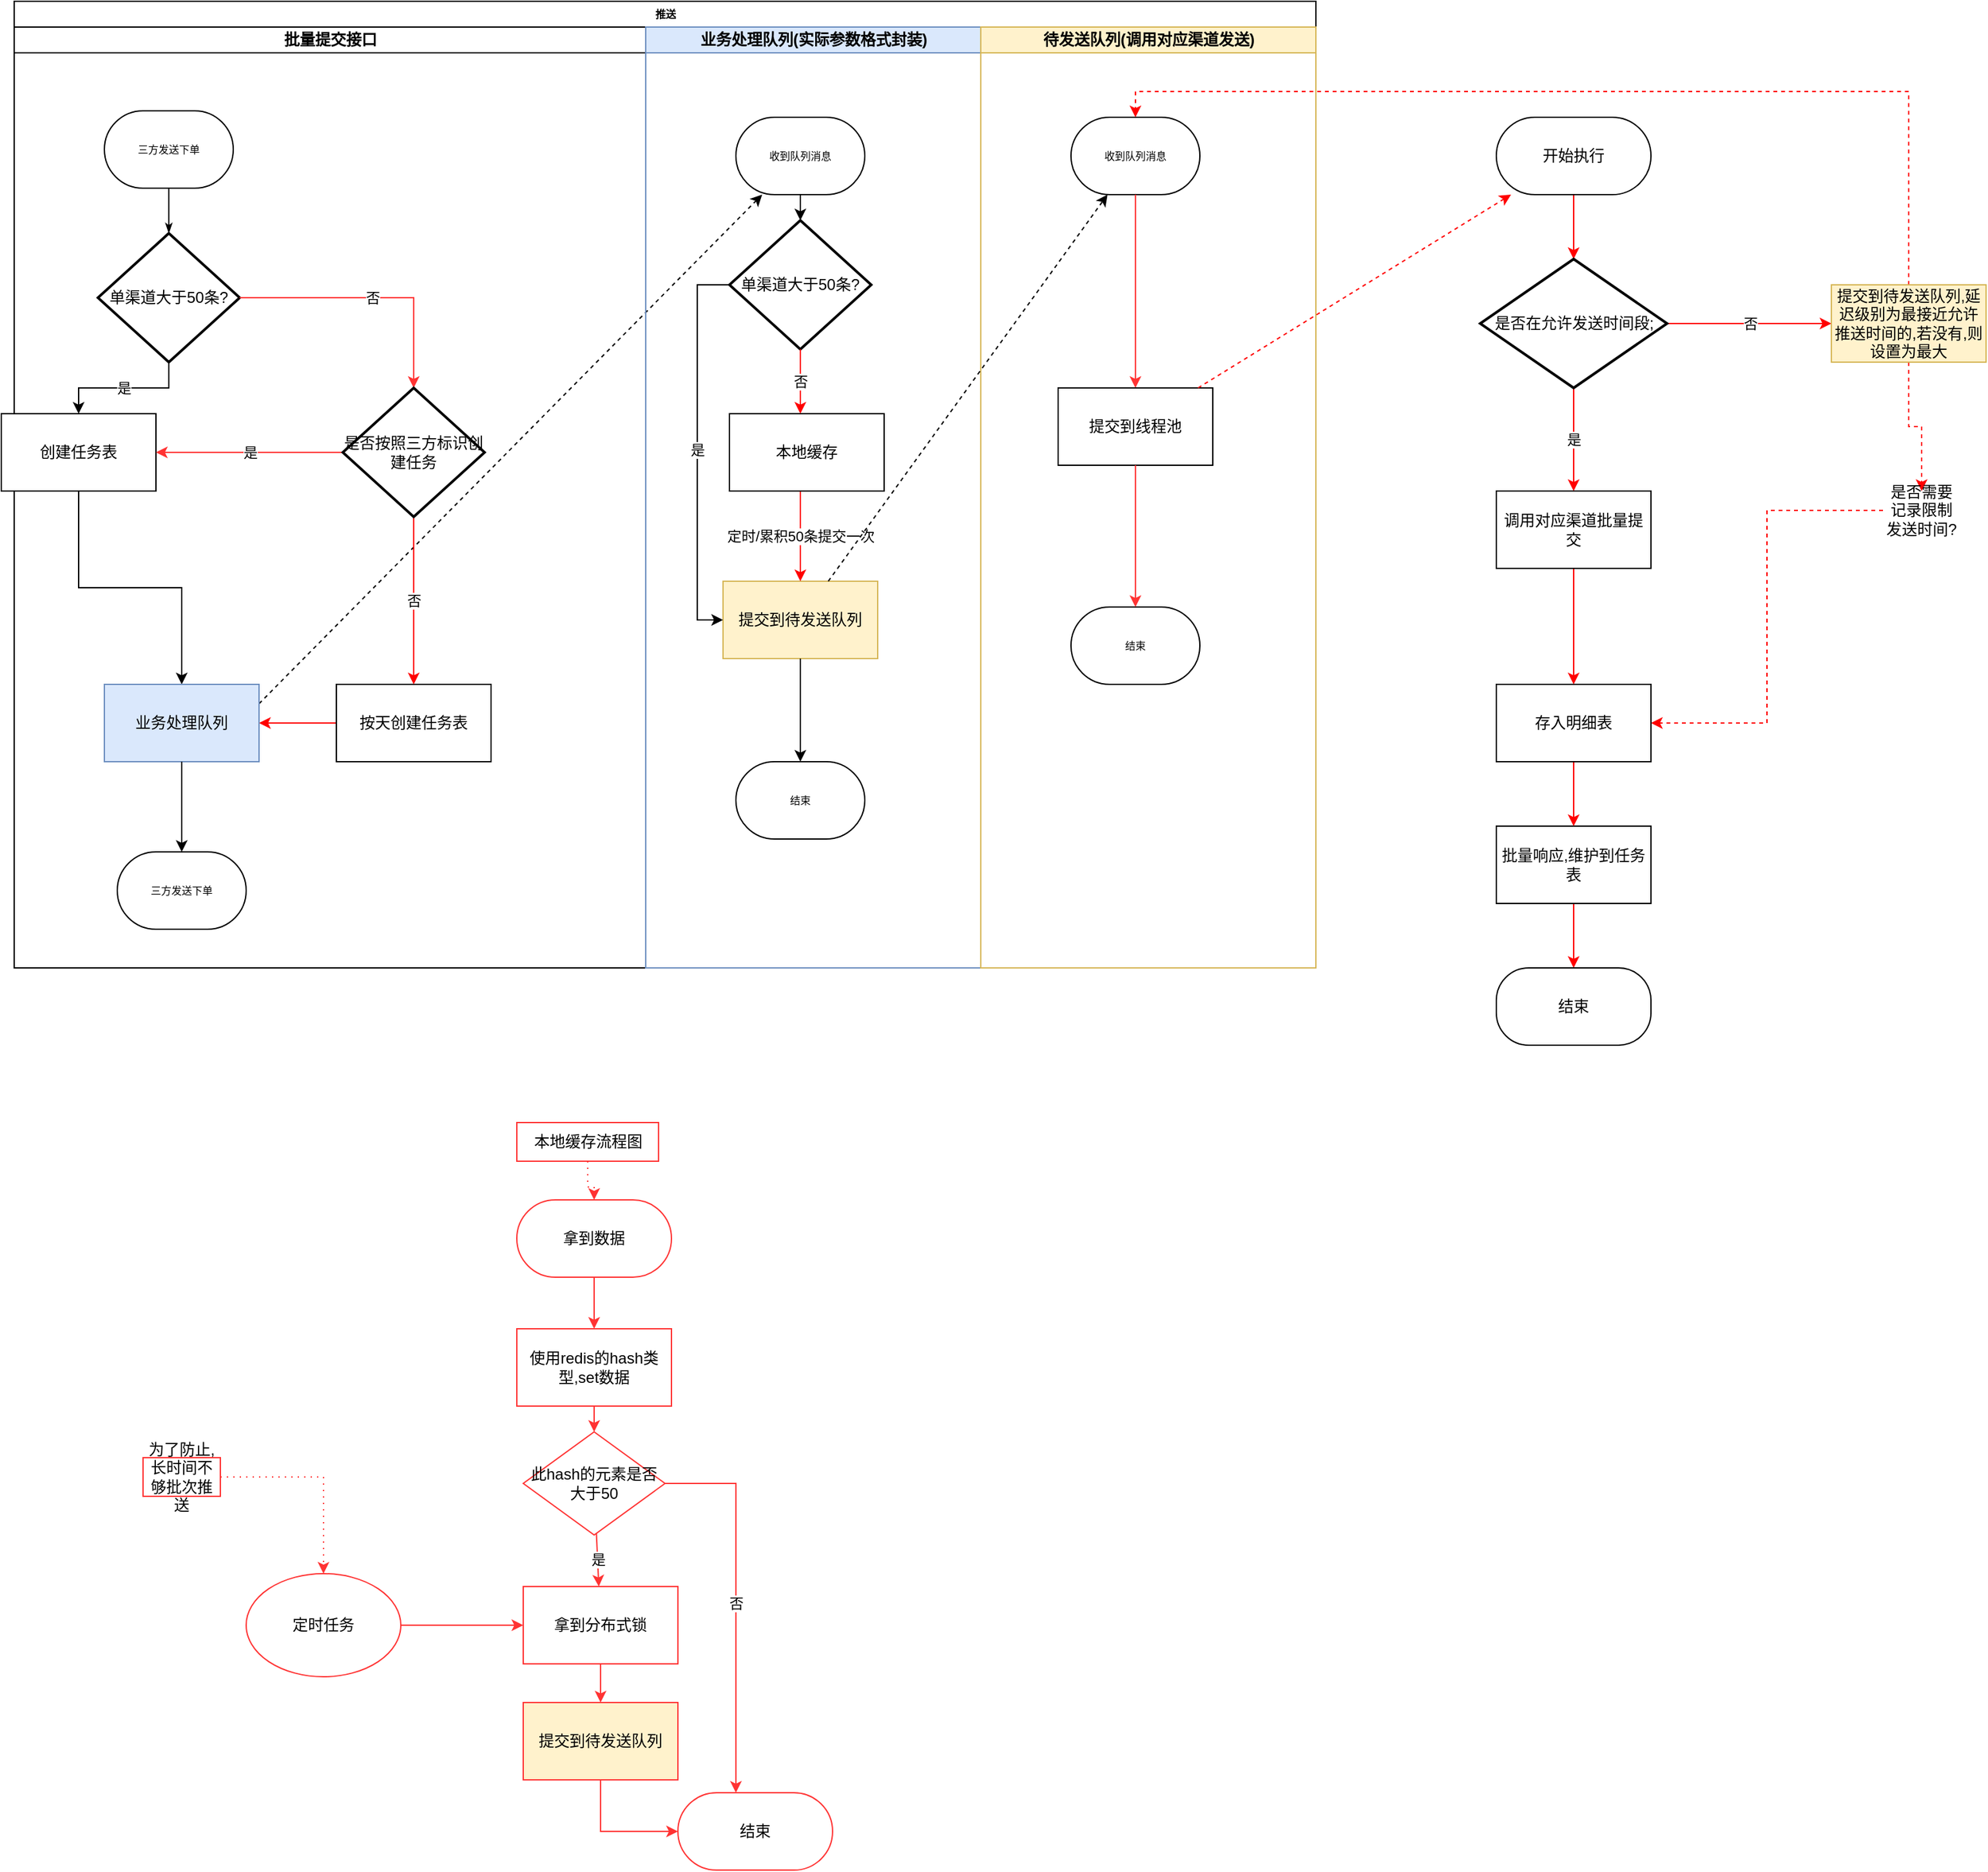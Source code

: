 <mxfile version="20.0.3" type="github">
  <diagram id="C5RBs43oDa-KdzZeNtuy" name="Page-1">
    <mxGraphModel dx="1038" dy="579" grid="1" gridSize="10" guides="1" tooltips="1" connect="1" arrows="1" fold="1" page="1" pageScale="1" pageWidth="3300" pageHeight="4681" math="0" shadow="0">
      <root>
        <mxCell id="WIyWlLk6GJQsqaUBKTNV-0" />
        <mxCell id="WIyWlLk6GJQsqaUBKTNV-1" parent="WIyWlLk6GJQsqaUBKTNV-0" />
        <mxCell id="mbmvQlX0xwVgaDl7BcdG-14" value="推送" style="swimlane;html=1;childLayout=stackLayout;startSize=20;rounded=0;shadow=0;labelBackgroundColor=none;strokeWidth=1;fontFamily=Verdana;fontSize=8;align=center;" parent="WIyWlLk6GJQsqaUBKTNV-1" vertex="1">
          <mxGeometry x="10" y="30" width="1010" height="750" as="geometry" />
        </mxCell>
        <mxCell id="mbmvQlX0xwVgaDl7BcdG-85" style="rounded=0;orthogonalLoop=1;jettySize=auto;html=1;dashed=1;exitX=1;exitY=0.25;exitDx=0;exitDy=0;" parent="mbmvQlX0xwVgaDl7BcdG-14" source="mbmvQlX0xwVgaDl7BcdG-70" target="mbmvQlX0xwVgaDl7BcdG-75" edge="1">
          <mxGeometry relative="1" as="geometry" />
        </mxCell>
        <mxCell id="mbmvQlX0xwVgaDl7BcdG-15" value="批量提交接口" style="swimlane;html=1;startSize=20;" parent="mbmvQlX0xwVgaDl7BcdG-14" vertex="1">
          <mxGeometry y="20" width="490" height="730" as="geometry" />
        </mxCell>
        <mxCell id="mbmvQlX0xwVgaDl7BcdG-16" value="三方发送下单" style="rounded=1;whiteSpace=wrap;html=1;shadow=0;labelBackgroundColor=none;strokeWidth=1;fontFamily=Verdana;fontSize=8;align=center;arcSize=50;" parent="mbmvQlX0xwVgaDl7BcdG-15" vertex="1">
          <mxGeometry x="70" y="65" width="100" height="60" as="geometry" />
        </mxCell>
        <mxCell id="mbmvQlX0xwVgaDl7BcdG-62" value="单渠道大于50条?" style="strokeWidth=2;html=1;shape=mxgraph.flowchart.decision;whiteSpace=wrap;" parent="mbmvQlX0xwVgaDl7BcdG-15" vertex="1">
          <mxGeometry x="65" y="160" width="110" height="100" as="geometry" />
        </mxCell>
        <mxCell id="mbmvQlX0xwVgaDl7BcdG-19" style="edgeStyle=orthogonalEdgeStyle;rounded=1;html=1;labelBackgroundColor=none;startArrow=none;startFill=0;startSize=5;endArrow=classicThin;endFill=1;endSize=5;jettySize=auto;orthogonalLoop=1;strokeWidth=1;fontFamily=Verdana;fontSize=8" parent="mbmvQlX0xwVgaDl7BcdG-15" source="mbmvQlX0xwVgaDl7BcdG-16" target="mbmvQlX0xwVgaDl7BcdG-62" edge="1">
          <mxGeometry relative="1" as="geometry">
            <mxPoint x="70" y="160" as="targetPoint" />
          </mxGeometry>
        </mxCell>
        <mxCell id="mbmvQlX0xwVgaDl7BcdG-71" style="edgeStyle=orthogonalEdgeStyle;rounded=0;orthogonalLoop=1;jettySize=auto;html=1;" parent="mbmvQlX0xwVgaDl7BcdG-15" source="mbmvQlX0xwVgaDl7BcdG-66" target="mbmvQlX0xwVgaDl7BcdG-70" edge="1">
          <mxGeometry relative="1" as="geometry" />
        </mxCell>
        <mxCell id="mbmvQlX0xwVgaDl7BcdG-66" value="创建任务表" style="rounded=0;whiteSpace=wrap;html=1;" parent="mbmvQlX0xwVgaDl7BcdG-15" vertex="1">
          <mxGeometry x="-10" y="300" width="120" height="60" as="geometry" />
        </mxCell>
        <mxCell id="mbmvQlX0xwVgaDl7BcdG-65" value="是" style="edgeStyle=orthogonalEdgeStyle;rounded=0;orthogonalLoop=1;jettySize=auto;html=1;" parent="mbmvQlX0xwVgaDl7BcdG-15" source="mbmvQlX0xwVgaDl7BcdG-62" target="mbmvQlX0xwVgaDl7BcdG-66" edge="1">
          <mxGeometry relative="1" as="geometry">
            <mxPoint x="70" y="330" as="targetPoint" />
          </mxGeometry>
        </mxCell>
        <mxCell id="mbmvQlX0xwVgaDl7BcdG-72" style="edgeStyle=orthogonalEdgeStyle;rounded=0;orthogonalLoop=1;jettySize=auto;html=1;strokeColor=#FF0000;" parent="mbmvQlX0xwVgaDl7BcdG-15" source="mbmvQlX0xwVgaDl7BcdG-67" target="mbmvQlX0xwVgaDl7BcdG-70" edge="1">
          <mxGeometry relative="1" as="geometry" />
        </mxCell>
        <mxCell id="mbmvQlX0xwVgaDl7BcdG-67" value="按天创建任务表" style="rounded=0;whiteSpace=wrap;html=1;" parent="mbmvQlX0xwVgaDl7BcdG-15" vertex="1">
          <mxGeometry x="250" y="510" width="120" height="60" as="geometry" />
        </mxCell>
        <mxCell id="mbmvQlX0xwVgaDl7BcdG-64" value="否" style="edgeStyle=orthogonalEdgeStyle;rounded=0;orthogonalLoop=1;jettySize=auto;html=1;strokeColor=#FF3333;entryX=0.5;entryY=0;entryDx=0;entryDy=0;entryPerimeter=0;" parent="mbmvQlX0xwVgaDl7BcdG-15" source="mbmvQlX0xwVgaDl7BcdG-62" target="DcfGnrZS7QAa76NQlmp4-0" edge="1">
          <mxGeometry relative="1" as="geometry">
            <mxPoint x="190" y="300" as="targetPoint" />
          </mxGeometry>
        </mxCell>
        <mxCell id="mbmvQlX0xwVgaDl7BcdG-70" value="业务处理队列" style="rounded=0;whiteSpace=wrap;html=1;fillColor=#dae8fc;strokeColor=#6c8ebf;" parent="mbmvQlX0xwVgaDl7BcdG-15" vertex="1">
          <mxGeometry x="70" y="510" width="120" height="60" as="geometry" />
        </mxCell>
        <mxCell id="mbmvQlX0xwVgaDl7BcdG-74" value="" style="edgeStyle=orthogonalEdgeStyle;rounded=0;orthogonalLoop=1;jettySize=auto;html=1;" parent="mbmvQlX0xwVgaDl7BcdG-15" source="mbmvQlX0xwVgaDl7BcdG-70" target="mbmvQlX0xwVgaDl7BcdG-83" edge="1">
          <mxGeometry relative="1" as="geometry">
            <mxPoint x="120" y="520" as="targetPoint" />
          </mxGeometry>
        </mxCell>
        <mxCell id="mbmvQlX0xwVgaDl7BcdG-83" value="三方发送下单" style="rounded=1;whiteSpace=wrap;html=1;shadow=0;labelBackgroundColor=none;strokeWidth=1;fontFamily=Verdana;fontSize=8;align=center;arcSize=50;" parent="mbmvQlX0xwVgaDl7BcdG-15" vertex="1">
          <mxGeometry x="80" y="640" width="100" height="60" as="geometry" />
        </mxCell>
        <mxCell id="DcfGnrZS7QAa76NQlmp4-1" value="否" style="edgeStyle=orthogonalEdgeStyle;rounded=0;orthogonalLoop=1;jettySize=auto;html=1;strokeColor=#FF0000;" edge="1" parent="mbmvQlX0xwVgaDl7BcdG-15" source="DcfGnrZS7QAa76NQlmp4-0" target="mbmvQlX0xwVgaDl7BcdG-67">
          <mxGeometry relative="1" as="geometry" />
        </mxCell>
        <mxCell id="DcfGnrZS7QAa76NQlmp4-2" value="是" style="edgeStyle=orthogonalEdgeStyle;rounded=0;orthogonalLoop=1;jettySize=auto;html=1;strokeColor=#FF3333;" edge="1" parent="mbmvQlX0xwVgaDl7BcdG-15" source="DcfGnrZS7QAa76NQlmp4-0" target="mbmvQlX0xwVgaDl7BcdG-66">
          <mxGeometry relative="1" as="geometry" />
        </mxCell>
        <mxCell id="DcfGnrZS7QAa76NQlmp4-0" value="是否按照三方标识创建任务" style="strokeWidth=2;html=1;shape=mxgraph.flowchart.decision;whiteSpace=wrap;" vertex="1" parent="mbmvQlX0xwVgaDl7BcdG-15">
          <mxGeometry x="255" y="280" width="110" height="100" as="geometry" />
        </mxCell>
        <mxCell id="mbmvQlX0xwVgaDl7BcdG-36" value="业务处理队列(实际参数格式封装)" style="swimlane;html=1;startSize=20;fillColor=#dae8fc;strokeColor=#6c8ebf;" parent="mbmvQlX0xwVgaDl7BcdG-14" vertex="1">
          <mxGeometry x="490" y="20" width="260" height="730" as="geometry" />
        </mxCell>
        <mxCell id="mbmvQlX0xwVgaDl7BcdG-75" value="收到队列消息" style="rounded=1;whiteSpace=wrap;html=1;shadow=0;labelBackgroundColor=none;strokeWidth=1;fontFamily=Verdana;fontSize=8;align=center;arcSize=50;" parent="mbmvQlX0xwVgaDl7BcdG-36" vertex="1">
          <mxGeometry x="70" y="70" width="100" height="60" as="geometry" />
        </mxCell>
        <mxCell id="mbmvQlX0xwVgaDl7BcdG-76" style="edgeStyle=orthogonalEdgeStyle;rounded=0;orthogonalLoop=1;jettySize=auto;html=1;" parent="mbmvQlX0xwVgaDl7BcdG-36" source="mbmvQlX0xwVgaDl7BcdG-75" target="mbmvQlX0xwVgaDl7BcdG-78" edge="1">
          <mxGeometry relative="1" as="geometry">
            <mxPoint x="80" y="150" as="targetPoint" />
          </mxGeometry>
        </mxCell>
        <mxCell id="mbmvQlX0xwVgaDl7BcdG-78" value="单渠道大于50条?" style="strokeWidth=2;html=1;shape=mxgraph.flowchart.decision;whiteSpace=wrap;" parent="mbmvQlX0xwVgaDl7BcdG-36" vertex="1">
          <mxGeometry x="65" y="150" width="110" height="100" as="geometry" />
        </mxCell>
        <mxCell id="mbmvQlX0xwVgaDl7BcdG-81" value="提交到待发送队列" style="rounded=0;whiteSpace=wrap;html=1;fillColor=#fff2cc;strokeColor=#d6b656;" parent="mbmvQlX0xwVgaDl7BcdG-36" vertex="1">
          <mxGeometry x="60" y="430" width="120" height="60" as="geometry" />
        </mxCell>
        <mxCell id="mbmvQlX0xwVgaDl7BcdG-86" value="结束" style="rounded=1;whiteSpace=wrap;html=1;shadow=0;labelBackgroundColor=none;strokeWidth=1;fontFamily=Verdana;fontSize=8;align=center;arcSize=50;" parent="mbmvQlX0xwVgaDl7BcdG-36" vertex="1">
          <mxGeometry x="70" y="570" width="100" height="60" as="geometry" />
        </mxCell>
        <mxCell id="mbmvQlX0xwVgaDl7BcdG-82" style="edgeStyle=orthogonalEdgeStyle;rounded=0;orthogonalLoop=1;jettySize=auto;html=1;" parent="mbmvQlX0xwVgaDl7BcdG-36" source="mbmvQlX0xwVgaDl7BcdG-81" target="mbmvQlX0xwVgaDl7BcdG-86" edge="1">
          <mxGeometry relative="1" as="geometry">
            <mxPoint x="70" y="420" as="targetPoint" />
          </mxGeometry>
        </mxCell>
        <mxCell id="mbmvQlX0xwVgaDl7BcdG-98" value="定时/累积50条提交一次" style="edgeStyle=orthogonalEdgeStyle;rounded=0;orthogonalLoop=1;jettySize=auto;html=1;strokeColor=#FF0000;" parent="mbmvQlX0xwVgaDl7BcdG-36" source="mbmvQlX0xwVgaDl7BcdG-97" target="mbmvQlX0xwVgaDl7BcdG-81" edge="1">
          <mxGeometry relative="1" as="geometry">
            <Array as="points">
              <mxPoint x="120" y="400" />
              <mxPoint x="120" y="400" />
            </Array>
          </mxGeometry>
        </mxCell>
        <mxCell id="mbmvQlX0xwVgaDl7BcdG-97" value="本地缓存" style="rounded=0;whiteSpace=wrap;html=1;" parent="mbmvQlX0xwVgaDl7BcdG-36" vertex="1">
          <mxGeometry x="65" y="300" width="120" height="60" as="geometry" />
        </mxCell>
        <mxCell id="mbmvQlX0xwVgaDl7BcdG-88" value="否" style="edgeStyle=orthogonalEdgeStyle;rounded=0;orthogonalLoop=1;jettySize=auto;html=1;strokeColor=#FF0000;" parent="mbmvQlX0xwVgaDl7BcdG-36" source="mbmvQlX0xwVgaDl7BcdG-78" target="mbmvQlX0xwVgaDl7BcdG-97" edge="1">
          <mxGeometry relative="1" as="geometry">
            <mxPoint x="180" y="300" as="targetPoint" />
            <Array as="points">
              <mxPoint x="120" y="300" />
              <mxPoint x="120" y="300" />
            </Array>
          </mxGeometry>
        </mxCell>
        <mxCell id="mbmvQlX0xwVgaDl7BcdG-80" value="是" style="edgeStyle=orthogonalEdgeStyle;rounded=0;orthogonalLoop=1;jettySize=auto;html=1;" parent="mbmvQlX0xwVgaDl7BcdG-36" source="mbmvQlX0xwVgaDl7BcdG-78" target="mbmvQlX0xwVgaDl7BcdG-81" edge="1">
          <mxGeometry relative="1" as="geometry">
            <mxPoint x="70" y="300" as="targetPoint" />
            <Array as="points">
              <mxPoint x="40" y="200" />
            </Array>
          </mxGeometry>
        </mxCell>
        <mxCell id="mbmvQlX0xwVgaDl7BcdG-99" value="待发送队列(调用对应渠道发送)" style="swimlane;html=1;startSize=20;fillColor=#fff2cc;strokeColor=#d6b656;" parent="mbmvQlX0xwVgaDl7BcdG-14" vertex="1">
          <mxGeometry x="750" y="20" width="260" height="730" as="geometry" />
        </mxCell>
        <mxCell id="mbmvQlX0xwVgaDl7BcdG-100" value="收到队列消息" style="rounded=1;whiteSpace=wrap;html=1;shadow=0;labelBackgroundColor=none;strokeWidth=1;fontFamily=Verdana;fontSize=8;align=center;arcSize=50;" parent="mbmvQlX0xwVgaDl7BcdG-99" vertex="1">
          <mxGeometry x="70" y="70" width="100" height="60" as="geometry" />
        </mxCell>
        <mxCell id="mbmvQlX0xwVgaDl7BcdG-101" style="edgeStyle=orthogonalEdgeStyle;rounded=0;orthogonalLoop=1;jettySize=auto;html=1;strokeColor=#FF3333;" parent="mbmvQlX0xwVgaDl7BcdG-99" source="mbmvQlX0xwVgaDl7BcdG-100" target="mbmvQlX0xwVgaDl7BcdG-111" edge="1">
          <mxGeometry relative="1" as="geometry">
            <mxPoint x="120" y="180" as="targetPoint" />
          </mxGeometry>
        </mxCell>
        <mxCell id="mbmvQlX0xwVgaDl7BcdG-111" value="提交到线程池" style="rounded=0;whiteSpace=wrap;html=1;" parent="mbmvQlX0xwVgaDl7BcdG-99" vertex="1">
          <mxGeometry x="60" y="280" width="120" height="60" as="geometry" />
        </mxCell>
        <mxCell id="mbmvQlX0xwVgaDl7BcdG-114" value="结束" style="rounded=1;whiteSpace=wrap;html=1;shadow=0;labelBackgroundColor=none;strokeWidth=1;fontFamily=Verdana;fontSize=8;align=center;arcSize=50;" parent="mbmvQlX0xwVgaDl7BcdG-99" vertex="1">
          <mxGeometry x="70" y="450" width="100" height="60" as="geometry" />
        </mxCell>
        <mxCell id="mbmvQlX0xwVgaDl7BcdG-113" style="edgeStyle=none;rounded=0;orthogonalLoop=1;jettySize=auto;html=1;strokeColor=#FF3333;" parent="mbmvQlX0xwVgaDl7BcdG-99" source="mbmvQlX0xwVgaDl7BcdG-111" target="mbmvQlX0xwVgaDl7BcdG-114" edge="1">
          <mxGeometry relative="1" as="geometry">
            <mxPoint x="120" y="430" as="targetPoint" />
          </mxGeometry>
        </mxCell>
        <mxCell id="mbmvQlX0xwVgaDl7BcdG-110" style="rounded=0;orthogonalLoop=1;jettySize=auto;html=1;strokeColor=#000000;dashed=1;" parent="mbmvQlX0xwVgaDl7BcdG-14" source="mbmvQlX0xwVgaDl7BcdG-81" target="mbmvQlX0xwVgaDl7BcdG-100" edge="1">
          <mxGeometry relative="1" as="geometry" />
        </mxCell>
        <mxCell id="mbmvQlX0xwVgaDl7BcdG-137" style="edgeStyle=orthogonalEdgeStyle;rounded=0;orthogonalLoop=1;jettySize=auto;html=1;dashed=1;dashPattern=1 4;strokeColor=#FF3333;" parent="WIyWlLk6GJQsqaUBKTNV-1" source="mbmvQlX0xwVgaDl7BcdG-115" target="mbmvQlX0xwVgaDl7BcdG-116" edge="1">
          <mxGeometry relative="1" as="geometry" />
        </mxCell>
        <mxCell id="mbmvQlX0xwVgaDl7BcdG-115" value="本地缓存流程图" style="text;html=1;align=center;verticalAlign=middle;resizable=0;points=[];autosize=1;strokeColor=#FF3333;fillColor=none;" parent="WIyWlLk6GJQsqaUBKTNV-1" vertex="1">
          <mxGeometry x="400" y="900" width="110" height="30" as="geometry" />
        </mxCell>
        <mxCell id="mbmvQlX0xwVgaDl7BcdG-118" style="edgeStyle=none;rounded=0;orthogonalLoop=1;jettySize=auto;html=1;strokeColor=#FF3333;" parent="WIyWlLk6GJQsqaUBKTNV-1" source="mbmvQlX0xwVgaDl7BcdG-116" target="mbmvQlX0xwVgaDl7BcdG-119" edge="1">
          <mxGeometry relative="1" as="geometry">
            <mxPoint x="460" y="1060" as="targetPoint" />
          </mxGeometry>
        </mxCell>
        <mxCell id="mbmvQlX0xwVgaDl7BcdG-116" value="拿到数据" style="rounded=1;whiteSpace=wrap;html=1;arcSize=50;strokeColor=#FF3333;" parent="WIyWlLk6GJQsqaUBKTNV-1" vertex="1">
          <mxGeometry x="400" y="960" width="120" height="60" as="geometry" />
        </mxCell>
        <mxCell id="mbmvQlX0xwVgaDl7BcdG-120" style="edgeStyle=none;rounded=0;orthogonalLoop=1;jettySize=auto;html=1;strokeColor=#FF3333;" parent="WIyWlLk6GJQsqaUBKTNV-1" source="mbmvQlX0xwVgaDl7BcdG-119" target="mbmvQlX0xwVgaDl7BcdG-121" edge="1">
          <mxGeometry relative="1" as="geometry">
            <mxPoint x="460" y="1170" as="targetPoint" />
          </mxGeometry>
        </mxCell>
        <mxCell id="mbmvQlX0xwVgaDl7BcdG-119" value="使用redis的hash类型,set数据" style="rounded=0;whiteSpace=wrap;html=1;strokeColor=#FF3333;" parent="WIyWlLk6GJQsqaUBKTNV-1" vertex="1">
          <mxGeometry x="400" y="1060" width="120" height="60" as="geometry" />
        </mxCell>
        <mxCell id="mbmvQlX0xwVgaDl7BcdG-122" value="是" style="edgeStyle=none;rounded=0;orthogonalLoop=1;jettySize=auto;html=1;strokeColor=#FF3333;" parent="WIyWlLk6GJQsqaUBKTNV-1" source="mbmvQlX0xwVgaDl7BcdG-121" target="mbmvQlX0xwVgaDl7BcdG-128" edge="1">
          <mxGeometry relative="1" as="geometry">
            <mxPoint x="460" y="1260" as="targetPoint" />
          </mxGeometry>
        </mxCell>
        <mxCell id="mbmvQlX0xwVgaDl7BcdG-124" value="否" style="edgeStyle=orthogonalEdgeStyle;rounded=0;orthogonalLoop=1;jettySize=auto;html=1;strokeColor=#FF3333;" parent="WIyWlLk6GJQsqaUBKTNV-1" source="mbmvQlX0xwVgaDl7BcdG-121" target="mbmvQlX0xwVgaDl7BcdG-126" edge="1">
          <mxGeometry relative="1" as="geometry">
            <mxPoint x="590" y="1180" as="targetPoint" />
            <Array as="points">
              <mxPoint x="570" y="1180" />
            </Array>
          </mxGeometry>
        </mxCell>
        <mxCell id="mbmvQlX0xwVgaDl7BcdG-121" value="此hash的元素是否大于50" style="rhombus;whiteSpace=wrap;html=1;strokeColor=#FF3333;" parent="WIyWlLk6GJQsqaUBKTNV-1" vertex="1">
          <mxGeometry x="405" y="1140" width="110" height="80" as="geometry" />
        </mxCell>
        <mxCell id="mbmvQlX0xwVgaDl7BcdG-127" style="edgeStyle=none;rounded=0;orthogonalLoop=1;jettySize=auto;html=1;strokeColor=#FF3333;" parent="WIyWlLk6GJQsqaUBKTNV-1" source="mbmvQlX0xwVgaDl7BcdG-123" target="mbmvQlX0xwVgaDl7BcdG-126" edge="1">
          <mxGeometry relative="1" as="geometry">
            <Array as="points">
              <mxPoint x="465" y="1450" />
            </Array>
          </mxGeometry>
        </mxCell>
        <mxCell id="mbmvQlX0xwVgaDl7BcdG-123" value="提交到待发送队列" style="rounded=0;whiteSpace=wrap;html=1;fillColor=#fff2cc;strokeColor=#FF3333;" parent="WIyWlLk6GJQsqaUBKTNV-1" vertex="1">
          <mxGeometry x="405" y="1350" width="120" height="60" as="geometry" />
        </mxCell>
        <mxCell id="mbmvQlX0xwVgaDl7BcdG-126" value="结束" style="rounded=1;whiteSpace=wrap;html=1;arcSize=50;strokeColor=#FF3333;" parent="WIyWlLk6GJQsqaUBKTNV-1" vertex="1">
          <mxGeometry x="525" y="1420" width="120" height="60" as="geometry" />
        </mxCell>
        <mxCell id="mbmvQlX0xwVgaDl7BcdG-129" style="edgeStyle=orthogonalEdgeStyle;rounded=0;orthogonalLoop=1;jettySize=auto;html=1;strokeColor=#FF3333;" parent="WIyWlLk6GJQsqaUBKTNV-1" source="mbmvQlX0xwVgaDl7BcdG-128" target="mbmvQlX0xwVgaDl7BcdG-123" edge="1">
          <mxGeometry relative="1" as="geometry" />
        </mxCell>
        <mxCell id="mbmvQlX0xwVgaDl7BcdG-128" value="拿到分布式锁" style="rounded=0;whiteSpace=wrap;html=1;strokeColor=#FF3333;" parent="WIyWlLk6GJQsqaUBKTNV-1" vertex="1">
          <mxGeometry x="405" y="1260" width="120" height="60" as="geometry" />
        </mxCell>
        <mxCell id="mbmvQlX0xwVgaDl7BcdG-131" style="edgeStyle=orthogonalEdgeStyle;rounded=0;orthogonalLoop=1;jettySize=auto;html=1;strokeColor=#FF3333;" parent="WIyWlLk6GJQsqaUBKTNV-1" source="mbmvQlX0xwVgaDl7BcdG-130" target="mbmvQlX0xwVgaDl7BcdG-128" edge="1">
          <mxGeometry relative="1" as="geometry">
            <mxPoint x="220" y="1300" as="targetPoint" />
          </mxGeometry>
        </mxCell>
        <mxCell id="mbmvQlX0xwVgaDl7BcdG-130" value="定时任务" style="ellipse;whiteSpace=wrap;html=1;strokeColor=#FF3333;" parent="WIyWlLk6GJQsqaUBKTNV-1" vertex="1">
          <mxGeometry x="190" y="1250" width="120" height="80" as="geometry" />
        </mxCell>
        <mxCell id="mbmvQlX0xwVgaDl7BcdG-134" style="edgeStyle=orthogonalEdgeStyle;rounded=0;orthogonalLoop=1;jettySize=auto;html=1;strokeColor=#FF3333;dashed=1;dashPattern=1 4;" parent="WIyWlLk6GJQsqaUBKTNV-1" source="mbmvQlX0xwVgaDl7BcdG-133" target="mbmvQlX0xwVgaDl7BcdG-130" edge="1">
          <mxGeometry relative="1" as="geometry" />
        </mxCell>
        <mxCell id="mbmvQlX0xwVgaDl7BcdG-133" value="为了防止,长时间不够批次推送" style="text;html=1;strokeColor=#FF3333;fillColor=none;align=center;verticalAlign=middle;whiteSpace=wrap;rounded=0;" parent="WIyWlLk6GJQsqaUBKTNV-1" vertex="1">
          <mxGeometry x="110" y="1160" width="60" height="30" as="geometry" />
        </mxCell>
        <mxCell id="DcfGnrZS7QAa76NQlmp4-4" style="rounded=0;orthogonalLoop=1;jettySize=auto;html=1;strokeColor=#FF0000;dashed=1;" edge="1" parent="WIyWlLk6GJQsqaUBKTNV-1" source="mbmvQlX0xwVgaDl7BcdG-111" target="DcfGnrZS7QAa76NQlmp4-5">
          <mxGeometry relative="1" as="geometry">
            <mxPoint x="1252.821" y="164.713" as="targetPoint" />
          </mxGeometry>
        </mxCell>
        <mxCell id="DcfGnrZS7QAa76NQlmp4-6" style="edgeStyle=none;rounded=0;orthogonalLoop=1;jettySize=auto;html=1;strokeColor=#FF0000;" edge="1" parent="WIyWlLk6GJQsqaUBKTNV-1" source="DcfGnrZS7QAa76NQlmp4-5" target="DcfGnrZS7QAa76NQlmp4-9">
          <mxGeometry relative="1" as="geometry">
            <mxPoint x="1220" y="250" as="targetPoint" />
          </mxGeometry>
        </mxCell>
        <mxCell id="DcfGnrZS7QAa76NQlmp4-5" value="开始执行" style="rounded=1;whiteSpace=wrap;html=1;arcSize=50;" vertex="1" parent="WIyWlLk6GJQsqaUBKTNV-1">
          <mxGeometry x="1160" y="120" width="120" height="60" as="geometry" />
        </mxCell>
        <mxCell id="DcfGnrZS7QAa76NQlmp4-10" value="是" style="edgeStyle=none;rounded=0;orthogonalLoop=1;jettySize=auto;html=1;strokeColor=#FF0000;" edge="1" parent="WIyWlLk6GJQsqaUBKTNV-1" source="DcfGnrZS7QAa76NQlmp4-9" target="DcfGnrZS7QAa76NQlmp4-11">
          <mxGeometry relative="1" as="geometry">
            <mxPoint x="1220" y="410" as="targetPoint" />
          </mxGeometry>
        </mxCell>
        <mxCell id="DcfGnrZS7QAa76NQlmp4-19" value="否" style="edgeStyle=none;rounded=0;orthogonalLoop=1;jettySize=auto;html=1;strokeColor=#FF0000;" edge="1" parent="WIyWlLk6GJQsqaUBKTNV-1" source="DcfGnrZS7QAa76NQlmp4-9" target="DcfGnrZS7QAa76NQlmp4-20">
          <mxGeometry relative="1" as="geometry">
            <mxPoint x="1400" y="280" as="targetPoint" />
          </mxGeometry>
        </mxCell>
        <mxCell id="DcfGnrZS7QAa76NQlmp4-9" value="是否在允许发送时间段;" style="strokeWidth=2;html=1;shape=mxgraph.flowchart.decision;whiteSpace=wrap;" vertex="1" parent="WIyWlLk6GJQsqaUBKTNV-1">
          <mxGeometry x="1147.5" y="230" width="145" height="100" as="geometry" />
        </mxCell>
        <mxCell id="DcfGnrZS7QAa76NQlmp4-14" value="" style="edgeStyle=none;rounded=0;orthogonalLoop=1;jettySize=auto;html=1;strokeColor=#FF0000;" edge="1" parent="WIyWlLk6GJQsqaUBKTNV-1" source="DcfGnrZS7QAa76NQlmp4-11" target="DcfGnrZS7QAa76NQlmp4-23">
          <mxGeometry relative="1" as="geometry" />
        </mxCell>
        <mxCell id="DcfGnrZS7QAa76NQlmp4-11" value="调用对应渠道批量提交" style="rounded=0;whiteSpace=wrap;html=1;" vertex="1" parent="WIyWlLk6GJQsqaUBKTNV-1">
          <mxGeometry x="1160" y="410" width="120" height="60" as="geometry" />
        </mxCell>
        <mxCell id="DcfGnrZS7QAa76NQlmp4-15" style="edgeStyle=none;rounded=0;orthogonalLoop=1;jettySize=auto;html=1;strokeColor=#FF0000;" edge="1" parent="WIyWlLk6GJQsqaUBKTNV-1" source="DcfGnrZS7QAa76NQlmp4-13" target="DcfGnrZS7QAa76NQlmp4-18">
          <mxGeometry relative="1" as="geometry">
            <mxPoint x="1230" y="900" as="targetPoint" />
          </mxGeometry>
        </mxCell>
        <mxCell id="DcfGnrZS7QAa76NQlmp4-13" value="批量响应,维护到任务表" style="rounded=0;whiteSpace=wrap;html=1;" vertex="1" parent="WIyWlLk6GJQsqaUBKTNV-1">
          <mxGeometry x="1160" y="670" width="120" height="60" as="geometry" />
        </mxCell>
        <mxCell id="DcfGnrZS7QAa76NQlmp4-18" value="结束" style="rounded=1;whiteSpace=wrap;html=1;arcSize=42;" vertex="1" parent="WIyWlLk6GJQsqaUBKTNV-1">
          <mxGeometry x="1160" y="780" width="120" height="60" as="geometry" />
        </mxCell>
        <mxCell id="DcfGnrZS7QAa76NQlmp4-21" style="edgeStyle=orthogonalEdgeStyle;rounded=0;orthogonalLoop=1;jettySize=auto;html=1;strokeColor=#FF0000;dashed=1;" edge="1" parent="WIyWlLk6GJQsqaUBKTNV-1" source="DcfGnrZS7QAa76NQlmp4-20" target="mbmvQlX0xwVgaDl7BcdG-100">
          <mxGeometry relative="1" as="geometry">
            <Array as="points">
              <mxPoint x="1480" y="100" />
              <mxPoint x="880" y="100" />
            </Array>
          </mxGeometry>
        </mxCell>
        <mxCell id="DcfGnrZS7QAa76NQlmp4-26" style="edgeStyle=orthogonalEdgeStyle;rounded=0;orthogonalLoop=1;jettySize=auto;html=1;strokeColor=#FF0000;dashed=1;" edge="1" parent="WIyWlLk6GJQsqaUBKTNV-1" source="DcfGnrZS7QAa76NQlmp4-20" target="DcfGnrZS7QAa76NQlmp4-22">
          <mxGeometry relative="1" as="geometry" />
        </mxCell>
        <mxCell id="DcfGnrZS7QAa76NQlmp4-20" value="提交到待发送队列,延迟级别为最接近允许推送时间的,若没有,则设置为最大" style="rounded=0;whiteSpace=wrap;html=1;fillColor=#fff2cc;strokeColor=#d6b656;" vertex="1" parent="WIyWlLk6GJQsqaUBKTNV-1">
          <mxGeometry x="1420" y="250" width="120" height="60" as="geometry" />
        </mxCell>
        <mxCell id="DcfGnrZS7QAa76NQlmp4-25" style="edgeStyle=orthogonalEdgeStyle;rounded=0;orthogonalLoop=1;jettySize=auto;html=1;strokeColor=#FF0000;entryX=1;entryY=0.5;entryDx=0;entryDy=0;dashed=1;" edge="1" parent="WIyWlLk6GJQsqaUBKTNV-1" source="DcfGnrZS7QAa76NQlmp4-22" target="DcfGnrZS7QAa76NQlmp4-23">
          <mxGeometry relative="1" as="geometry">
            <mxPoint x="1340" y="510" as="targetPoint" />
          </mxGeometry>
        </mxCell>
        <mxCell id="DcfGnrZS7QAa76NQlmp4-22" value="是否需要记录限制发送时间?" style="text;html=1;strokeColor=none;fillColor=none;align=center;verticalAlign=middle;whiteSpace=wrap;rounded=0;" vertex="1" parent="WIyWlLk6GJQsqaUBKTNV-1">
          <mxGeometry x="1460" y="410" width="60" height="30" as="geometry" />
        </mxCell>
        <mxCell id="DcfGnrZS7QAa76NQlmp4-24" style="edgeStyle=orthogonalEdgeStyle;rounded=0;orthogonalLoop=1;jettySize=auto;html=1;strokeColor=#FF0000;" edge="1" parent="WIyWlLk6GJQsqaUBKTNV-1" source="DcfGnrZS7QAa76NQlmp4-23" target="DcfGnrZS7QAa76NQlmp4-13">
          <mxGeometry relative="1" as="geometry" />
        </mxCell>
        <mxCell id="DcfGnrZS7QAa76NQlmp4-23" value="存入明细表" style="rounded=0;whiteSpace=wrap;html=1;" vertex="1" parent="WIyWlLk6GJQsqaUBKTNV-1">
          <mxGeometry x="1160" y="560" width="120" height="60" as="geometry" />
        </mxCell>
      </root>
    </mxGraphModel>
  </diagram>
</mxfile>
